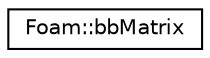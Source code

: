 digraph "Graphical Class Hierarchy"
{
 // LATEX_PDF_SIZE
  edge [fontname="Helvetica",fontsize="10",labelfontname="Helvetica",labelfontsize="10"];
  node [fontname="Helvetica",fontsize="10",shape=record];
  rankdir="LR";
  Node0 [label="Foam::bbMatrix",height=0.2,width=0.4,color="black", fillcolor="white", style="filled",URL="$classFoam_1_1bbMatrix.html",tooltip=" "];
}
